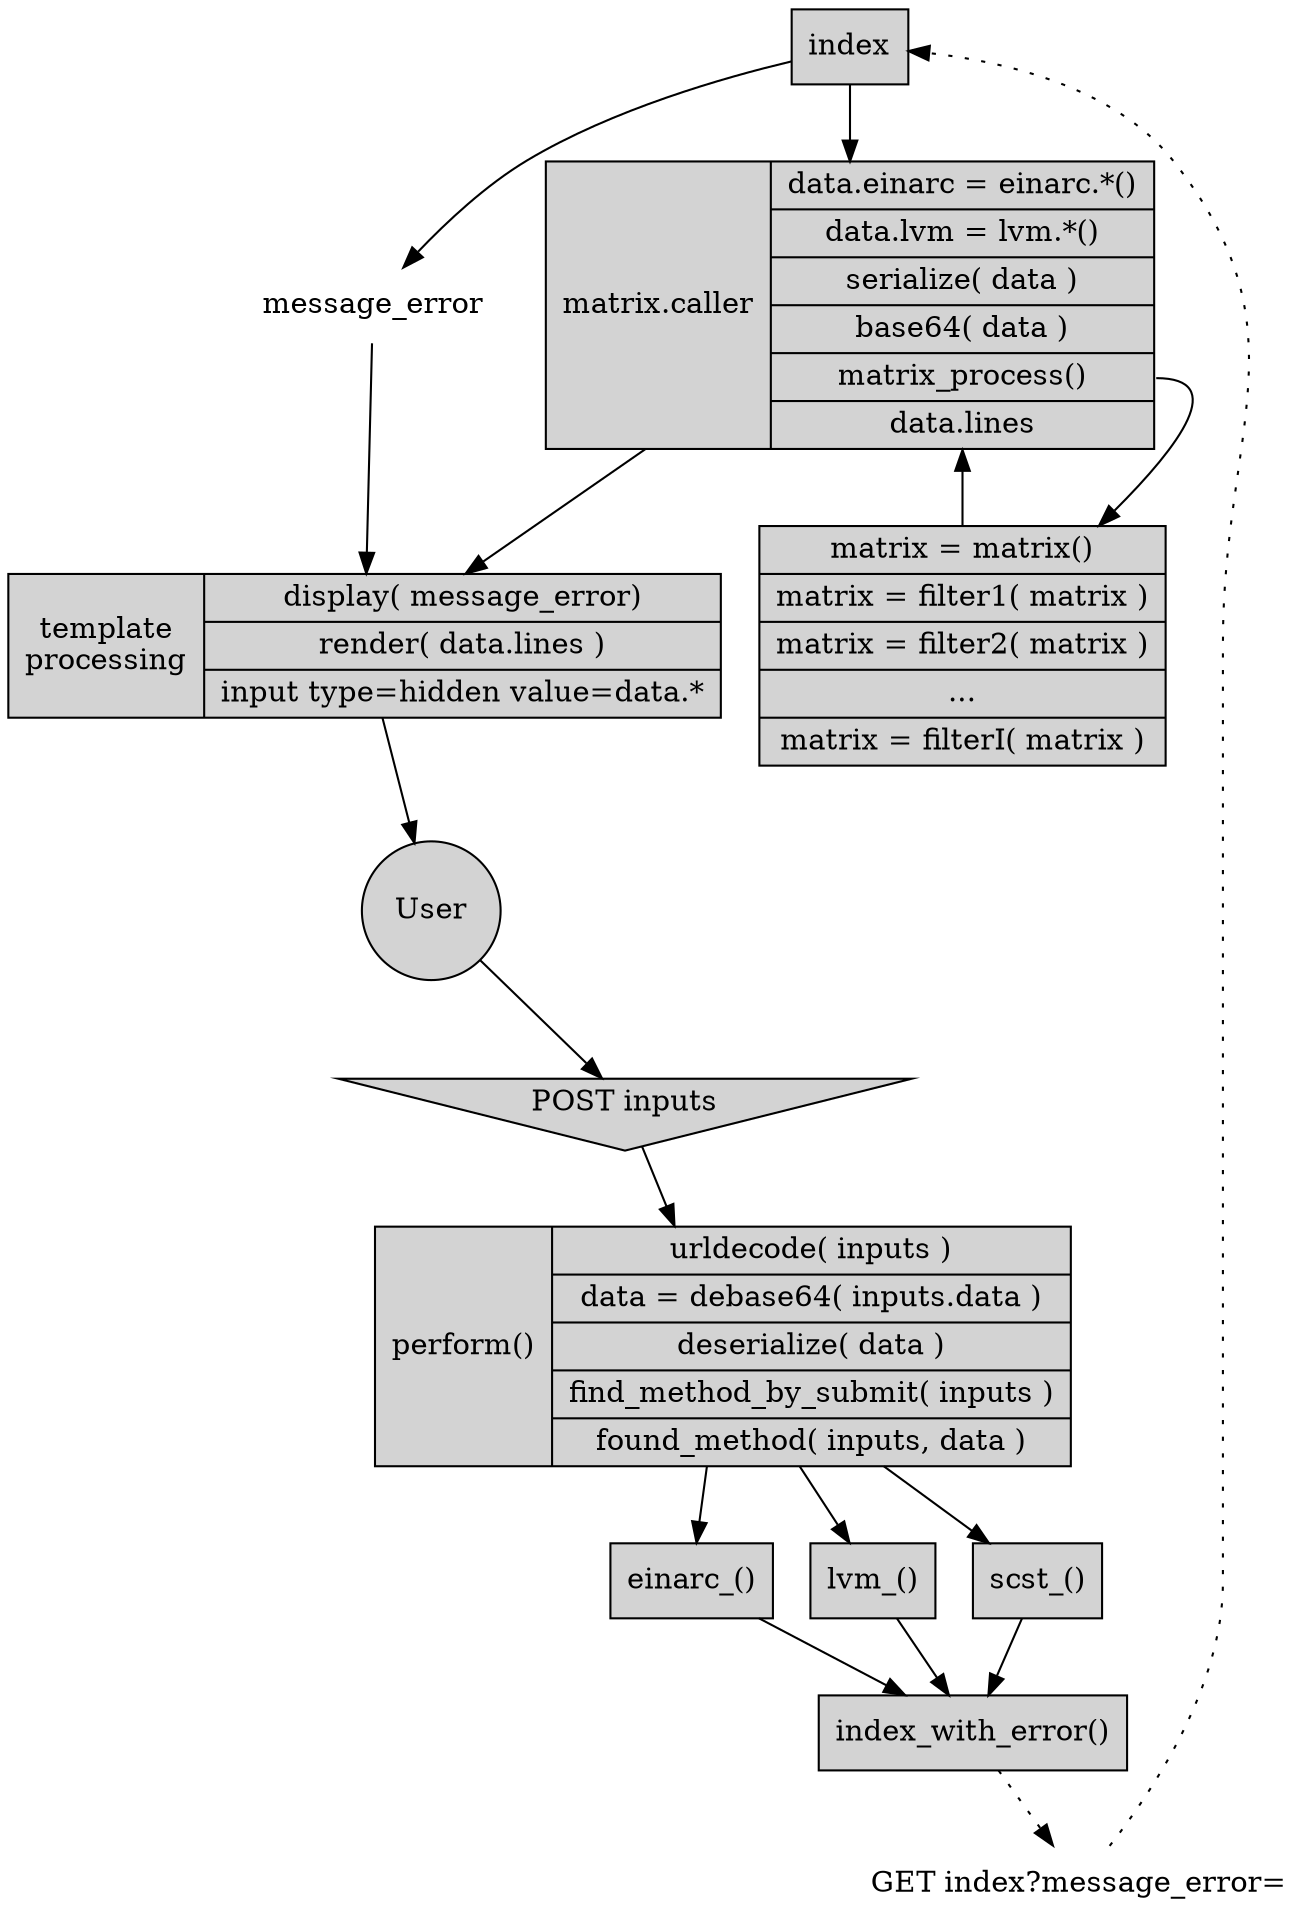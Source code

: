 digraph {
	node [ shape = "record", style = "filled" ];
	style = "filled";
	color = "peru";
	overlap = "false";
	bgcolor = "transparent";

	index [ label = "index" ];
	matrix_caller [ label = "matrix.caller | { data.einarc = einarc.*() | data.lvm = lvm.*() | serialize( data ) | base64( data ) | <matrix_process>matrix_process() | <matrix>data.lines }" ];
	template_save [ label = "template\nprocessing | { display( message_error) | render( data.lines ) | input type=hidden value=data.* }" ];
	index -> matrix_caller -> template_save;

	matrix_process [ label = "{ matrix = matrix() | matrix = filter1( matrix ) | matrix = filter2( matrix ) | ... | matrix = filterI( matrix ) }" ];
	matrix_caller:matrix_process -> matrix_process -> matrix_caller:matrix;

	user [ label = "User", shape = "circle" ];
	post [ label = "POST inputs", shape = "invtriangle" ];
	template_save -> user -> post;

	submit [ label = "perform() | { urldecode( inputs ) | data = debase64( inputs.data ) | deserialize( data ) | find_method_by_submit( inputs ) | found_method( inputs, data ) }" ];
	post -> submit;

	index_with_error [ label = "index_with_error()" ];
	submit -> einarc_ -> index_with_error;
	submit -> lvm_ -> index_with_error;
	submit -> scst_ -> index_with_error;
	einarc_ [ label = "einarc_()" ];
	lvm_ [ label = "lvm_()" ];
	scst_ [ label = "scst_()" ];

	get_message_error [ label = "GET index?message_error=", shape = "plaintext", color = "transparent" ];
	index_with_error -> get_message_error -> index [ style = "dotted" ];
	message_error [ label = "message_error", shape = "plaintext", color = "transparent" ];
	index -> message_error -> template_save;
}
